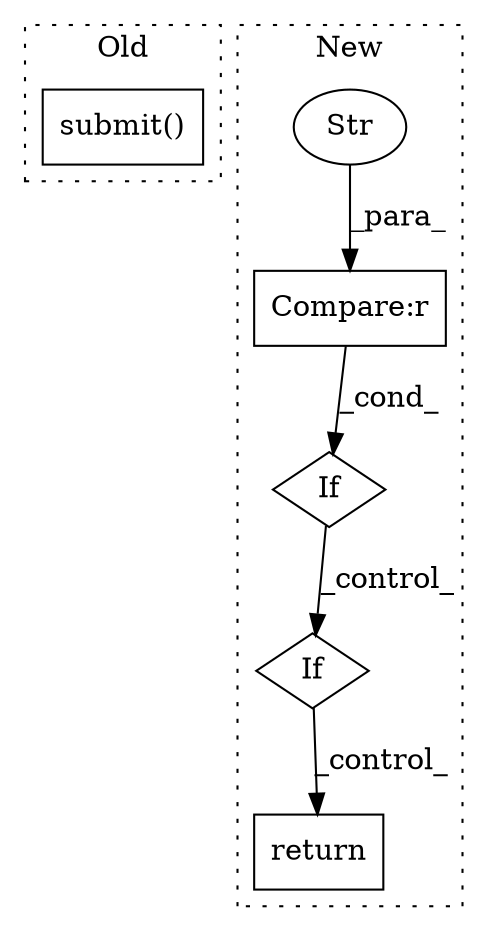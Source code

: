 digraph G {
subgraph cluster0 {
1 [label="submit()" a="75" s="7661,7691" l="16,1" shape="box"];
label = "Old";
style="dotted";
}
subgraph cluster1 {
2 [label="return" a="93" s="11102" l="7" shape="box"];
3 [label="If" a="96" s="10969" l="0" shape="diamond"];
4 [label="Compare:r" a="40" s="10969" l="19" shape="box"];
5 [label="Str" a="66" s="10980" l="8" shape="ellipse"];
6 [label="If" a="96" s="11072" l="0" shape="diamond"];
label = "New";
style="dotted";
}
3 -> 6 [label="_control_"];
4 -> 3 [label="_cond_"];
5 -> 4 [label="_para_"];
6 -> 2 [label="_control_"];
}